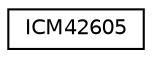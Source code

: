 digraph "Graphical Class Hierarchy"
{
  edge [fontname="Helvetica",fontsize="10",labelfontname="Helvetica",labelfontsize="10"];
  node [fontname="Helvetica",fontsize="10",shape=record];
  rankdir="LR";
  Node0 [label="ICM42605",height=0.2,width=0.4,color="black", fillcolor="white", style="filled",URL="$class_i_c_m42605.html"];
}
